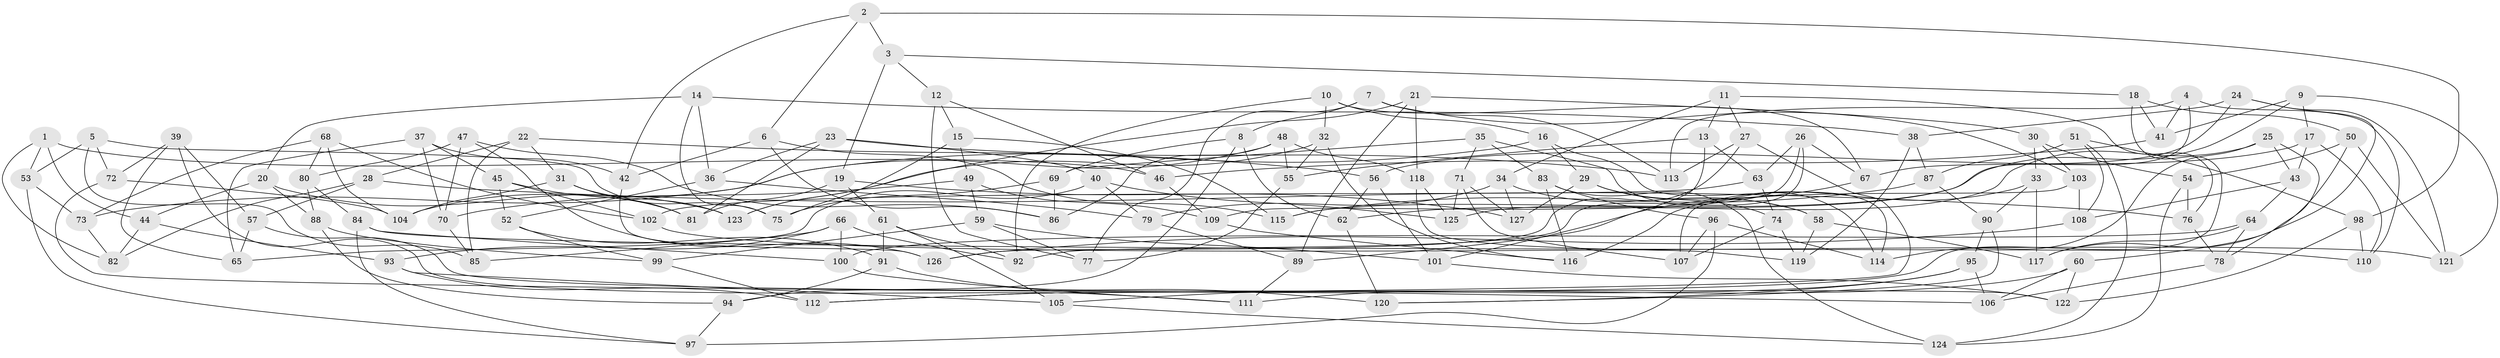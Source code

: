 // coarse degree distribution, {3: 0.025, 5: 0.025, 6: 0.5625, 4: 0.3875}
// Generated by graph-tools (version 1.1) at 2025/42/03/06/25 10:42:19]
// undirected, 127 vertices, 254 edges
graph export_dot {
graph [start="1"]
  node [color=gray90,style=filled];
  1;
  2;
  3;
  4;
  5;
  6;
  7;
  8;
  9;
  10;
  11;
  12;
  13;
  14;
  15;
  16;
  17;
  18;
  19;
  20;
  21;
  22;
  23;
  24;
  25;
  26;
  27;
  28;
  29;
  30;
  31;
  32;
  33;
  34;
  35;
  36;
  37;
  38;
  39;
  40;
  41;
  42;
  43;
  44;
  45;
  46;
  47;
  48;
  49;
  50;
  51;
  52;
  53;
  54;
  55;
  56;
  57;
  58;
  59;
  60;
  61;
  62;
  63;
  64;
  65;
  66;
  67;
  68;
  69;
  70;
  71;
  72;
  73;
  74;
  75;
  76;
  77;
  78;
  79;
  80;
  81;
  82;
  83;
  84;
  85;
  86;
  87;
  88;
  89;
  90;
  91;
  92;
  93;
  94;
  95;
  96;
  97;
  98;
  99;
  100;
  101;
  102;
  103;
  104;
  105;
  106;
  107;
  108;
  109;
  110;
  111;
  112;
  113;
  114;
  115;
  116;
  117;
  118;
  119;
  120;
  121;
  122;
  123;
  124;
  125;
  126;
  127;
  1 -- 82;
  1 -- 53;
  1 -- 44;
  1 -- 46;
  2 -- 3;
  2 -- 6;
  2 -- 42;
  2 -- 98;
  3 -- 18;
  3 -- 19;
  3 -- 12;
  4 -- 41;
  4 -- 62;
  4 -- 110;
  4 -- 113;
  5 -- 75;
  5 -- 53;
  5 -- 72;
  5 -- 85;
  6 -- 115;
  6 -- 42;
  6 -- 86;
  7 -- 113;
  7 -- 103;
  7 -- 77;
  7 -- 8;
  8 -- 62;
  8 -- 69;
  8 -- 94;
  9 -- 121;
  9 -- 115;
  9 -- 17;
  9 -- 41;
  10 -- 32;
  10 -- 67;
  10 -- 16;
  10 -- 92;
  11 -- 76;
  11 -- 27;
  11 -- 13;
  11 -- 34;
  12 -- 15;
  12 -- 77;
  12 -- 46;
  13 -- 101;
  13 -- 63;
  13 -- 55;
  14 -- 38;
  14 -- 36;
  14 -- 20;
  14 -- 75;
  15 -- 115;
  15 -- 49;
  15 -- 75;
  16 -- 114;
  16 -- 73;
  16 -- 29;
  17 -- 110;
  17 -- 56;
  17 -- 43;
  18 -- 41;
  18 -- 50;
  18 -- 112;
  19 -- 127;
  19 -- 81;
  19 -- 61;
  20 -- 88;
  20 -- 123;
  20 -- 44;
  21 -- 118;
  21 -- 123;
  21 -- 30;
  21 -- 89;
  22 -- 56;
  22 -- 31;
  22 -- 28;
  22 -- 85;
  23 -- 81;
  23 -- 113;
  23 -- 36;
  23 -- 40;
  24 -- 117;
  24 -- 121;
  24 -- 38;
  24 -- 67;
  25 -- 43;
  25 -- 114;
  25 -- 78;
  25 -- 125;
  26 -- 63;
  26 -- 109;
  26 -- 92;
  26 -- 67;
  27 -- 113;
  27 -- 112;
  27 -- 126;
  28 -- 57;
  28 -- 76;
  28 -- 82;
  29 -- 58;
  29 -- 74;
  29 -- 127;
  30 -- 103;
  30 -- 33;
  30 -- 54;
  31 -- 81;
  31 -- 104;
  31 -- 123;
  32 -- 116;
  32 -- 123;
  32 -- 55;
  33 -- 117;
  33 -- 116;
  33 -- 90;
  34 -- 79;
  34 -- 58;
  34 -- 127;
  35 -- 69;
  35 -- 83;
  35 -- 114;
  35 -- 71;
  36 -- 52;
  36 -- 79;
  37 -- 45;
  37 -- 42;
  37 -- 70;
  37 -- 65;
  38 -- 119;
  38 -- 87;
  39 -- 72;
  39 -- 111;
  39 -- 65;
  39 -- 57;
  40 -- 65;
  40 -- 79;
  40 -- 125;
  41 -- 46;
  42 -- 126;
  43 -- 108;
  43 -- 64;
  44 -- 93;
  44 -- 82;
  45 -- 81;
  45 -- 52;
  45 -- 102;
  46 -- 109;
  47 -- 86;
  47 -- 70;
  47 -- 80;
  47 -- 126;
  48 -- 118;
  48 -- 104;
  48 -- 55;
  48 -- 86;
  49 -- 70;
  49 -- 109;
  49 -- 59;
  50 -- 60;
  50 -- 121;
  50 -- 54;
  51 -- 124;
  51 -- 98;
  51 -- 108;
  51 -- 87;
  52 -- 99;
  52 -- 91;
  53 -- 73;
  53 -- 97;
  54 -- 76;
  54 -- 124;
  55 -- 77;
  56 -- 62;
  56 -- 101;
  57 -- 122;
  57 -- 65;
  58 -- 117;
  58 -- 119;
  59 -- 77;
  59 -- 99;
  59 -- 101;
  60 -- 106;
  60 -- 111;
  60 -- 122;
  61 -- 92;
  61 -- 91;
  61 -- 105;
  62 -- 120;
  63 -- 102;
  63 -- 74;
  64 -- 100;
  64 -- 78;
  64 -- 117;
  66 -- 93;
  66 -- 92;
  66 -- 100;
  66 -- 85;
  67 -- 89;
  68 -- 104;
  68 -- 102;
  68 -- 73;
  68 -- 80;
  69 -- 86;
  69 -- 75;
  70 -- 85;
  71 -- 107;
  71 -- 125;
  71 -- 127;
  72 -- 106;
  72 -- 104;
  73 -- 82;
  74 -- 107;
  74 -- 119;
  76 -- 78;
  78 -- 106;
  79 -- 89;
  80 -- 84;
  80 -- 88;
  83 -- 124;
  83 -- 96;
  83 -- 116;
  84 -- 110;
  84 -- 97;
  84 -- 100;
  87 -- 115;
  87 -- 90;
  88 -- 94;
  88 -- 99;
  89 -- 111;
  90 -- 95;
  90 -- 120;
  91 -- 94;
  91 -- 120;
  93 -- 105;
  93 -- 112;
  94 -- 97;
  95 -- 105;
  95 -- 120;
  95 -- 106;
  96 -- 107;
  96 -- 114;
  96 -- 97;
  98 -- 110;
  98 -- 122;
  99 -- 112;
  100 -- 111;
  101 -- 122;
  102 -- 121;
  103 -- 107;
  103 -- 108;
  105 -- 124;
  108 -- 126;
  109 -- 116;
  118 -- 125;
  118 -- 119;
}
